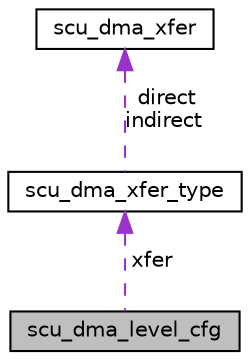 digraph "scu_dma_level_cfg"
{
 // LATEX_PDF_SIZE
  edge [fontname="Helvetica",fontsize="10",labelfontname="Helvetica",labelfontsize="10"];
  node [fontname="Helvetica",fontsize="10",shape=record];
  Node1 [label="scu_dma_level_cfg",height=0.2,width=0.4,color="black", fillcolor="grey75", style="filled", fontcolor="black",tooltip="Defines a SCU-DMA level configuration."];
  Node2 -> Node1 [dir="back",color="darkorchid3",fontsize="10",style="dashed",label=" xfer" ,fontname="Helvetica"];
  Node2 [label="scu_dma_xfer_type",height=0.2,width=0.4,color="black", fillcolor="white", style="filled",URL="$unionscu__dma__xfer__type.html",tooltip="The transfer type."];
  Node3 -> Node2 [dir="back",color="darkorchid3",fontsize="10",style="dashed",label=" direct\nindirect" ,fontname="Helvetica"];
  Node3 [label="scu_dma_xfer",height=0.2,width=0.4,color="black", fillcolor="white", style="filled",URL="$structscu__dma__xfer.html",tooltip="The 3-tuple represents a single transfer in direct or indirect transfer."];
}
